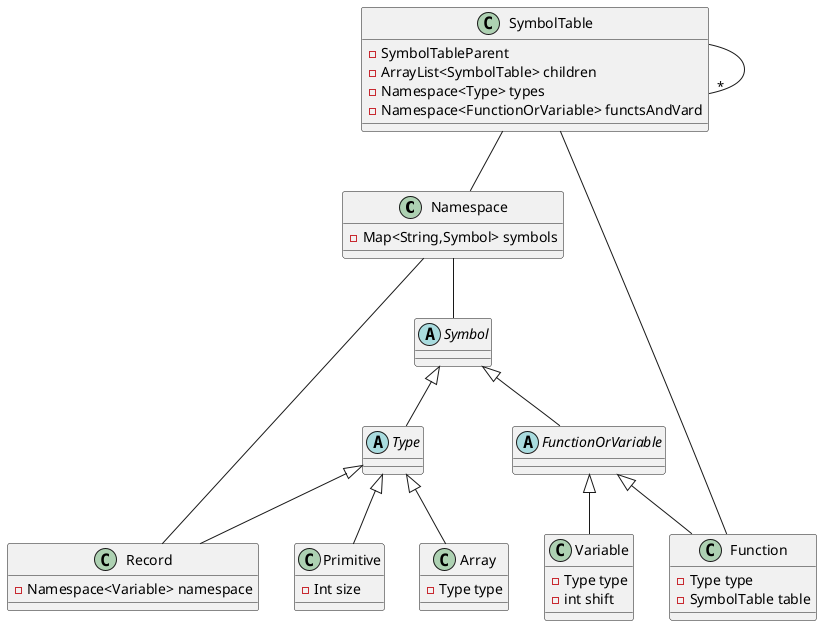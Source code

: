 @startuml
Class Namespace{
-Map<String,Symbol> symbols
}
Namespace -- Symbol 
Record -- Namespace
Abstract class Type{

}

Class Array{
-Type type
}
Class Primitive{
-Int size
}
Class Record{
-Namespace<Variable> namespace
}
Type <|--Array
Type <|--Primitive
Type <|-- Record


Abstract class Symbol{

}
Abstract class FunctionOrVariable{

}
Class Function{
-Type type
-SymbolTable table
}
Class Variable{
-Type type
-int shift
}
Symbol <|-- FunctionOrVariable
FunctionOrVariable <|-- Function
SymbolTable -- Function
FunctionOrVariable <|--Variable
Symbol <|-- Type



Class SymbolTable{
-SymbolTableParent
-ArrayList<SymbolTable> children
-Namespace<Type> types
-Namespace<FunctionOrVariable> functsAndVard
}
SymbolTable--"*"SymbolTable
SymbolTable --Namespace
@enduml

